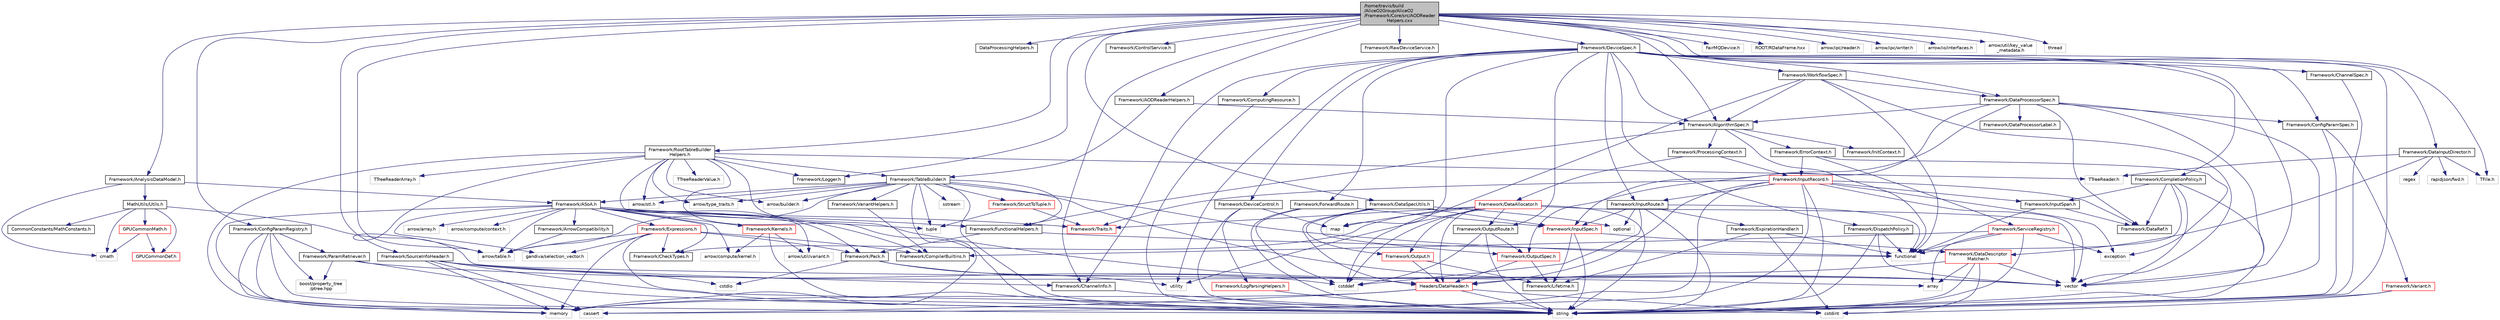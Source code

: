 digraph "/home/travis/build/AliceO2Group/AliceO2/Framework/Core/src/AODReaderHelpers.cxx"
{
 // INTERACTIVE_SVG=YES
  bgcolor="transparent";
  edge [fontname="Helvetica",fontsize="10",labelfontname="Helvetica",labelfontsize="10"];
  node [fontname="Helvetica",fontsize="10",shape=record];
  Node0 [label="/home/travis/build\l/AliceO2Group/AliceO2\l/Framework/Core/src/AODReader\lHelpers.cxx",height=0.2,width=0.4,color="black", fillcolor="grey75", style="filled", fontcolor="black"];
  Node0 -> Node1 [color="midnightblue",fontsize="10",style="solid",fontname="Helvetica"];
  Node1 [label="Framework/AODReaderHelpers.h",height=0.2,width=0.4,color="black",URL="$da/d97/AODReaderHelpers_8h.html"];
  Node1 -> Node2 [color="midnightblue",fontsize="10",style="solid",fontname="Helvetica"];
  Node2 [label="Framework/TableBuilder.h",height=0.2,width=0.4,color="black",URL="$d5/d98/TableBuilder_8h.html"];
  Node2 -> Node3 [color="midnightblue",fontsize="10",style="solid",fontname="Helvetica"];
  Node3 [label="Framework/ASoA.h",height=0.2,width=0.4,color="black",URL="$de/d33/ASoA_8h.html"];
  Node3 -> Node4 [color="midnightblue",fontsize="10",style="solid",fontname="Helvetica"];
  Node4 [label="Framework/Pack.h",height=0.2,width=0.4,color="black",URL="$dd/dce/Pack_8h.html"];
  Node4 -> Node5 [color="midnightblue",fontsize="10",style="solid",fontname="Helvetica"];
  Node5 [label="cstddef",height=0.2,width=0.4,color="grey75"];
  Node4 -> Node6 [color="midnightblue",fontsize="10",style="solid",fontname="Helvetica"];
  Node6 [label="utility",height=0.2,width=0.4,color="grey75"];
  Node4 -> Node7 [color="midnightblue",fontsize="10",style="solid",fontname="Helvetica"];
  Node7 [label="cstdio",height=0.2,width=0.4,color="grey75"];
  Node3 -> Node8 [color="midnightblue",fontsize="10",style="solid",fontname="Helvetica"];
  Node8 [label="Framework/CheckTypes.h",height=0.2,width=0.4,color="black",URL="$d1/d00/CheckTypes_8h.html"];
  Node3 -> Node9 [color="midnightblue",fontsize="10",style="solid",fontname="Helvetica"];
  Node9 [label="Framework/FunctionalHelpers.h",height=0.2,width=0.4,color="black",URL="$de/d9b/FunctionalHelpers_8h.html"];
  Node9 -> Node4 [color="midnightblue",fontsize="10",style="solid",fontname="Helvetica"];
  Node9 -> Node10 [color="midnightblue",fontsize="10",style="solid",fontname="Helvetica"];
  Node10 [label="functional",height=0.2,width=0.4,color="grey75"];
  Node3 -> Node11 [color="midnightblue",fontsize="10",style="solid",fontname="Helvetica"];
  Node11 [label="Framework/CompilerBuiltins.h",height=0.2,width=0.4,color="black",URL="$d9/de8/CompilerBuiltins_8h.html"];
  Node3 -> Node12 [color="midnightblue",fontsize="10",style="solid",fontname="Helvetica"];
  Node12 [label="Framework/Traits.h",height=0.2,width=0.4,color="red",URL="$db/d31/Traits_8h.html"];
  Node3 -> Node14 [color="midnightblue",fontsize="10",style="solid",fontname="Helvetica"];
  Node14 [label="Framework/Expressions.h",height=0.2,width=0.4,color="red",URL="$d0/d91/Expressions_8h.html"];
  Node14 -> Node11 [color="midnightblue",fontsize="10",style="solid",fontname="Helvetica"];
  Node14 -> Node4 [color="midnightblue",fontsize="10",style="solid",fontname="Helvetica"];
  Node14 -> Node8 [color="midnightblue",fontsize="10",style="solid",fontname="Helvetica"];
  Node14 -> Node17 [color="midnightblue",fontsize="10",style="solid",fontname="Helvetica"];
  Node17 [label="arrow/table.h",height=0.2,width=0.4,color="grey75"];
  Node14 -> Node18 [color="midnightblue",fontsize="10",style="solid",fontname="Helvetica"];
  Node18 [label="gandiva/selection_vector.h",height=0.2,width=0.4,color="grey75"];
  Node14 -> Node22 [color="midnightblue",fontsize="10",style="solid",fontname="Helvetica"];
  Node22 [label="string",height=0.2,width=0.4,color="grey75"];
  Node14 -> Node23 [color="midnightblue",fontsize="10",style="solid",fontname="Helvetica"];
  Node23 [label="memory",height=0.2,width=0.4,color="grey75"];
  Node3 -> Node24 [color="midnightblue",fontsize="10",style="solid",fontname="Helvetica"];
  Node24 [label="Framework/Kernels.h",height=0.2,width=0.4,color="red",URL="$d0/d92/Kernels_8h.html"];
  Node24 -> Node25 [color="midnightblue",fontsize="10",style="solid",fontname="Helvetica"];
  Node25 [label="arrow/compute/kernel.h",height=0.2,width=0.4,color="grey75"];
  Node24 -> Node28 [color="midnightblue",fontsize="10",style="solid",fontname="Helvetica"];
  Node28 [label="arrow/util/variant.h",height=0.2,width=0.4,color="grey75"];
  Node24 -> Node22 [color="midnightblue",fontsize="10",style="solid",fontname="Helvetica"];
  Node3 -> Node29 [color="midnightblue",fontsize="10",style="solid",fontname="Helvetica"];
  Node29 [label="Framework/ArrowCompatibility.h",height=0.2,width=0.4,color="black",URL="$d1/dc1/ArrowCompatibility_8h.html"];
  Node29 -> Node17 [color="midnightblue",fontsize="10",style="solid",fontname="Helvetica"];
  Node3 -> Node17 [color="midnightblue",fontsize="10",style="solid",fontname="Helvetica"];
  Node3 -> Node30 [color="midnightblue",fontsize="10",style="solid",fontname="Helvetica"];
  Node30 [label="arrow/array.h",height=0.2,width=0.4,color="grey75"];
  Node3 -> Node28 [color="midnightblue",fontsize="10",style="solid",fontname="Helvetica"];
  Node3 -> Node31 [color="midnightblue",fontsize="10",style="solid",fontname="Helvetica"];
  Node31 [label="arrow/compute/context.h",height=0.2,width=0.4,color="grey75"];
  Node3 -> Node25 [color="midnightblue",fontsize="10",style="solid",fontname="Helvetica"];
  Node3 -> Node18 [color="midnightblue",fontsize="10",style="solid",fontname="Helvetica"];
  Node3 -> Node32 [color="midnightblue",fontsize="10",style="solid",fontname="Helvetica"];
  Node32 [label="cassert",height=0.2,width=0.4,color="grey75"];
  Node2 -> Node33 [color="midnightblue",fontsize="10",style="solid",fontname="Helvetica"];
  Node33 [label="Framework/StructToTuple.h",height=0.2,width=0.4,color="red",URL="$db/d4f/StructToTuple_8h.html"];
  Node33 -> Node12 [color="midnightblue",fontsize="10",style="solid",fontname="Helvetica"];
  Node33 -> Node34 [color="midnightblue",fontsize="10",style="solid",fontname="Helvetica"];
  Node34 [label="tuple",height=0.2,width=0.4,color="grey75"];
  Node2 -> Node9 [color="midnightblue",fontsize="10",style="solid",fontname="Helvetica"];
  Node2 -> Node35 [color="midnightblue",fontsize="10",style="solid",fontname="Helvetica"];
  Node35 [label="Framework/VariantHelpers.h",height=0.2,width=0.4,color="black",URL="$d7/dbe/VariantHelpers_8h.html"];
  Node35 -> Node11 [color="midnightblue",fontsize="10",style="solid",fontname="Helvetica"];
  Node2 -> Node36 [color="midnightblue",fontsize="10",style="solid",fontname="Helvetica"];
  Node36 [label="sstream",height=0.2,width=0.4,color="grey75"];
  Node2 -> Node37 [color="midnightblue",fontsize="10",style="solid",fontname="Helvetica"];
  Node37 [label="arrow/stl.h",height=0.2,width=0.4,color="grey75"];
  Node2 -> Node38 [color="midnightblue",fontsize="10",style="solid",fontname="Helvetica"];
  Node38 [label="arrow/type_traits.h",height=0.2,width=0.4,color="grey75"];
  Node2 -> Node17 [color="midnightblue",fontsize="10",style="solid",fontname="Helvetica"];
  Node2 -> Node39 [color="midnightblue",fontsize="10",style="solid",fontname="Helvetica"];
  Node39 [label="arrow/builder.h",height=0.2,width=0.4,color="grey75"];
  Node2 -> Node10 [color="midnightblue",fontsize="10",style="solid",fontname="Helvetica"];
  Node2 -> Node40 [color="midnightblue",fontsize="10",style="solid",fontname="Helvetica"];
  Node40 [label="vector",height=0.2,width=0.4,color="grey75"];
  Node2 -> Node22 [color="midnightblue",fontsize="10",style="solid",fontname="Helvetica"];
  Node2 -> Node23 [color="midnightblue",fontsize="10",style="solid",fontname="Helvetica"];
  Node2 -> Node34 [color="midnightblue",fontsize="10",style="solid",fontname="Helvetica"];
  Node1 -> Node41 [color="midnightblue",fontsize="10",style="solid",fontname="Helvetica"];
  Node41 [label="Framework/AlgorithmSpec.h",height=0.2,width=0.4,color="black",URL="$d0/d14/AlgorithmSpec_8h.html"];
  Node41 -> Node42 [color="midnightblue",fontsize="10",style="solid",fontname="Helvetica"];
  Node42 [label="Framework/ProcessingContext.h",height=0.2,width=0.4,color="black",URL="$de/d6a/ProcessingContext_8h.html"];
  Node42 -> Node43 [color="midnightblue",fontsize="10",style="solid",fontname="Helvetica"];
  Node43 [label="Framework/InputRecord.h",height=0.2,width=0.4,color="red",URL="$d6/d5c/InputRecord_8h.html"];
  Node43 -> Node44 [color="midnightblue",fontsize="10",style="solid",fontname="Helvetica"];
  Node44 [label="Framework/DataRef.h",height=0.2,width=0.4,color="black",URL="$d5/dfb/DataRef_8h.html"];
  Node43 -> Node106 [color="midnightblue",fontsize="10",style="solid",fontname="Helvetica"];
  Node106 [label="Framework/InputRoute.h",height=0.2,width=0.4,color="black",URL="$d5/d19/InputRoute_8h.html"];
  Node106 -> Node107 [color="midnightblue",fontsize="10",style="solid",fontname="Helvetica"];
  Node107 [label="Framework/ExpirationHandler.h",height=0.2,width=0.4,color="black",URL="$d2/dd9/ExpirationHandler_8h.html"];
  Node107 -> Node83 [color="midnightblue",fontsize="10",style="solid",fontname="Helvetica"];
  Node83 [label="Framework/Lifetime.h",height=0.2,width=0.4,color="black",URL="$dc/dca/Lifetime_8h.html"];
  Node107 -> Node77 [color="midnightblue",fontsize="10",style="solid",fontname="Helvetica"];
  Node77 [label="cstdint",height=0.2,width=0.4,color="grey75"];
  Node107 -> Node10 [color="midnightblue",fontsize="10",style="solid",fontname="Helvetica"];
  Node106 -> Node85 [color="midnightblue",fontsize="10",style="solid",fontname="Helvetica"];
  Node85 [label="Framework/InputSpec.h",height=0.2,width=0.4,color="red",URL="$d5/d3f/InputSpec_8h.html"];
  Node85 -> Node83 [color="midnightblue",fontsize="10",style="solid",fontname="Helvetica"];
  Node85 -> Node86 [color="midnightblue",fontsize="10",style="solid",fontname="Helvetica"];
  Node86 [label="Framework/DataDescriptor\lMatcher.h",height=0.2,width=0.4,color="red",URL="$d3/da3/DataDescriptorMatcher_8h.html"];
  Node86 -> Node76 [color="midnightblue",fontsize="10",style="solid",fontname="Helvetica"];
  Node76 [label="Headers/DataHeader.h",height=0.2,width=0.4,color="red",URL="$dc/dcd/DataHeader_8h.html"];
  Node76 -> Node77 [color="midnightblue",fontsize="10",style="solid",fontname="Helvetica"];
  Node76 -> Node23 [color="midnightblue",fontsize="10",style="solid",fontname="Helvetica"];
  Node76 -> Node32 [color="midnightblue",fontsize="10",style="solid",fontname="Helvetica"];
  Node76 -> Node22 [color="midnightblue",fontsize="10",style="solid",fontname="Helvetica"];
  Node86 -> Node62 [color="midnightblue",fontsize="10",style="solid",fontname="Helvetica"];
  Node62 [label="array",height=0.2,width=0.4,color="grey75"];
  Node86 -> Node77 [color="midnightblue",fontsize="10",style="solid",fontname="Helvetica"];
  Node86 -> Node22 [color="midnightblue",fontsize="10",style="solid",fontname="Helvetica"];
  Node86 -> Node40 [color="midnightblue",fontsize="10",style="solid",fontname="Helvetica"];
  Node85 -> Node22 [color="midnightblue",fontsize="10",style="solid",fontname="Helvetica"];
  Node106 -> Node5 [color="midnightblue",fontsize="10",style="solid",fontname="Helvetica"];
  Node106 -> Node22 [color="midnightblue",fontsize="10",style="solid",fontname="Helvetica"];
  Node106 -> Node10 [color="midnightblue",fontsize="10",style="solid",fontname="Helvetica"];
  Node106 -> Node104 [color="midnightblue",fontsize="10",style="solid",fontname="Helvetica"];
  Node104 [label="optional",height=0.2,width=0.4,color="grey75"];
  Node43 -> Node108 [color="midnightblue",fontsize="10",style="solid",fontname="Helvetica"];
  Node108 [label="Framework/InputSpan.h",height=0.2,width=0.4,color="black",URL="$da/d0f/InputSpan_8h.html"];
  Node108 -> Node44 [color="midnightblue",fontsize="10",style="solid",fontname="Helvetica"];
  Node108 -> Node10 [color="midnightblue",fontsize="10",style="solid",fontname="Helvetica"];
  Node43 -> Node12 [color="midnightblue",fontsize="10",style="solid",fontname="Helvetica"];
  Node43 -> Node76 [color="midnightblue",fontsize="10",style="solid",fontname="Helvetica"];
  Node43 -> Node22 [color="midnightblue",fontsize="10",style="solid",fontname="Helvetica"];
  Node43 -> Node40 [color="midnightblue",fontsize="10",style="solid",fontname="Helvetica"];
  Node43 -> Node32 [color="midnightblue",fontsize="10",style="solid",fontname="Helvetica"];
  Node43 -> Node111 [color="midnightblue",fontsize="10",style="solid",fontname="Helvetica"];
  Node111 [label="exception",height=0.2,width=0.4,color="grey75"];
  Node43 -> Node23 [color="midnightblue",fontsize="10",style="solid",fontname="Helvetica"];
  Node42 -> Node112 [color="midnightblue",fontsize="10",style="solid",fontname="Helvetica"];
  Node112 [label="Framework/DataAllocator.h",height=0.2,width=0.4,color="red",URL="$d1/d28/DataAllocator_8h.html"];
  Node112 -> Node103 [color="midnightblue",fontsize="10",style="solid",fontname="Helvetica"];
  Node103 [label="Framework/Output.h",height=0.2,width=0.4,color="red",URL="$d3/ddf/Output_8h.html"];
  Node103 -> Node76 [color="midnightblue",fontsize="10",style="solid",fontname="Helvetica"];
  Node103 -> Node83 [color="midnightblue",fontsize="10",style="solid",fontname="Helvetica"];
  Node112 -> Node126 [color="midnightblue",fontsize="10",style="solid",fontname="Helvetica"];
  Node126 [label="Framework/OutputRoute.h",height=0.2,width=0.4,color="black",URL="$d6/df4/OutputRoute_8h.html"];
  Node126 -> Node75 [color="midnightblue",fontsize="10",style="solid",fontname="Helvetica"];
  Node75 [label="Framework/OutputSpec.h",height=0.2,width=0.4,color="red",URL="$db/d2d/OutputSpec_8h.html"];
  Node75 -> Node76 [color="midnightblue",fontsize="10",style="solid",fontname="Helvetica"];
  Node75 -> Node83 [color="midnightblue",fontsize="10",style="solid",fontname="Helvetica"];
  Node126 -> Node5 [color="midnightblue",fontsize="10",style="solid",fontname="Helvetica"];
  Node126 -> Node22 [color="midnightblue",fontsize="10",style="solid",fontname="Helvetica"];
  Node112 -> Node12 [color="midnightblue",fontsize="10",style="solid",fontname="Helvetica"];
  Node112 -> Node8 [color="midnightblue",fontsize="10",style="solid",fontname="Helvetica"];
  Node112 -> Node76 [color="midnightblue",fontsize="10",style="solid",fontname="Helvetica"];
  Node112 -> Node40 [color="midnightblue",fontsize="10",style="solid",fontname="Helvetica"];
  Node112 -> Node64 [color="midnightblue",fontsize="10",style="solid",fontname="Helvetica"];
  Node64 [label="map",height=0.2,width=0.4,color="grey75"];
  Node112 -> Node22 [color="midnightblue",fontsize="10",style="solid",fontname="Helvetica"];
  Node112 -> Node6 [color="midnightblue",fontsize="10",style="solid",fontname="Helvetica"];
  Node112 -> Node5 [color="midnightblue",fontsize="10",style="solid",fontname="Helvetica"];
  Node41 -> Node133 [color="midnightblue",fontsize="10",style="solid",fontname="Helvetica"];
  Node133 [label="Framework/ErrorContext.h",height=0.2,width=0.4,color="black",URL="$d7/dad/ErrorContext_8h.html"];
  Node133 -> Node43 [color="midnightblue",fontsize="10",style="solid",fontname="Helvetica"];
  Node133 -> Node134 [color="midnightblue",fontsize="10",style="solid",fontname="Helvetica"];
  Node134 [label="Framework/ServiceRegistry.h",height=0.2,width=0.4,color="red",URL="$d8/d17/ServiceRegistry_8h.html"];
  Node134 -> Node11 [color="midnightblue",fontsize="10",style="solid",fontname="Helvetica"];
  Node134 -> Node62 [color="midnightblue",fontsize="10",style="solid",fontname="Helvetica"];
  Node134 -> Node111 [color="midnightblue",fontsize="10",style="solid",fontname="Helvetica"];
  Node134 -> Node10 [color="midnightblue",fontsize="10",style="solid",fontname="Helvetica"];
  Node134 -> Node22 [color="midnightblue",fontsize="10",style="solid",fontname="Helvetica"];
  Node133 -> Node111 [color="midnightblue",fontsize="10",style="solid",fontname="Helvetica"];
  Node41 -> Node137 [color="midnightblue",fontsize="10",style="solid",fontname="Helvetica"];
  Node137 [label="Framework/InitContext.h",height=0.2,width=0.4,color="black",URL="$d4/d2b/InitContext_8h.html"];
  Node41 -> Node9 [color="midnightblue",fontsize="10",style="solid",fontname="Helvetica"];
  Node41 -> Node10 [color="midnightblue",fontsize="10",style="solid",fontname="Helvetica"];
  Node0 -> Node138 [color="midnightblue",fontsize="10",style="solid",fontname="Helvetica"];
  Node138 [label="Framework/AnalysisDataModel.h",height=0.2,width=0.4,color="black",URL="$d2/d8c/AnalysisDataModel_8h.html"];
  Node138 -> Node3 [color="midnightblue",fontsize="10",style="solid",fontname="Helvetica"];
  Node138 -> Node139 [color="midnightblue",fontsize="10",style="solid",fontname="Helvetica"];
  Node139 [label="MathUtils/Utils.h",height=0.2,width=0.4,color="black",URL="$d9/d52/Common_2MathUtils_2include_2MathUtils_2Utils_8h.html"];
  Node139 -> Node62 [color="midnightblue",fontsize="10",style="solid",fontname="Helvetica"];
  Node139 -> Node140 [color="midnightblue",fontsize="10",style="solid",fontname="Helvetica"];
  Node140 [label="cmath",height=0.2,width=0.4,color="grey75"];
  Node139 -> Node141 [color="midnightblue",fontsize="10",style="solid",fontname="Helvetica"];
  Node141 [label="GPUCommonDef.h",height=0.2,width=0.4,color="red",URL="$df/d21/GPUCommonDef_8h.html"];
  Node139 -> Node144 [color="midnightblue",fontsize="10",style="solid",fontname="Helvetica"];
  Node144 [label="GPUCommonMath.h",height=0.2,width=0.4,color="red",URL="$d6/da2/GPUCommonMath_8h.html"];
  Node144 -> Node141 [color="midnightblue",fontsize="10",style="solid",fontname="Helvetica"];
  Node144 -> Node140 [color="midnightblue",fontsize="10",style="solid",fontname="Helvetica"];
  Node139 -> Node145 [color="midnightblue",fontsize="10",style="solid",fontname="Helvetica"];
  Node145 [label="CommonConstants/MathConstants.h",height=0.2,width=0.4,color="black",URL="$d6/d84/MathConstants_8h.html",tooltip="useful math constants "];
  Node138 -> Node140 [color="midnightblue",fontsize="10",style="solid",fontname="Helvetica"];
  Node0 -> Node146 [color="midnightblue",fontsize="10",style="solid",fontname="Helvetica"];
  Node146 [label="DataProcessingHelpers.h",height=0.2,width=0.4,color="black",URL="$d2/d94/DataProcessingHelpers_8h.html"];
  Node0 -> Node147 [color="midnightblue",fontsize="10",style="solid",fontname="Helvetica"];
  Node147 [label="Framework/RootTableBuilder\lHelpers.h",height=0.2,width=0.4,color="black",URL="$d9/dd5/RootTableBuilderHelpers_8h.html"];
  Node147 -> Node2 [color="midnightblue",fontsize="10",style="solid",fontname="Helvetica"];
  Node147 -> Node148 [color="midnightblue",fontsize="10",style="solid",fontname="Helvetica"];
  Node148 [label="Framework/Logger.h",height=0.2,width=0.4,color="black",URL="$dd/da4/Logger_8h.html"];
  Node147 -> Node37 [color="midnightblue",fontsize="10",style="solid",fontname="Helvetica"];
  Node147 -> Node38 [color="midnightblue",fontsize="10",style="solid",fontname="Helvetica"];
  Node147 -> Node17 [color="midnightblue",fontsize="10",style="solid",fontname="Helvetica"];
  Node147 -> Node39 [color="midnightblue",fontsize="10",style="solid",fontname="Helvetica"];
  Node147 -> Node131 [color="midnightblue",fontsize="10",style="solid",fontname="Helvetica"];
  Node131 [label="TTreeReader.h",height=0.2,width=0.4,color="grey75"];
  Node147 -> Node132 [color="midnightblue",fontsize="10",style="solid",fontname="Helvetica"];
  Node132 [label="TTreeReaderValue.h",height=0.2,width=0.4,color="grey75"];
  Node147 -> Node149 [color="midnightblue",fontsize="10",style="solid",fontname="Helvetica"];
  Node149 [label="TTreeReaderArray.h",height=0.2,width=0.4,color="grey75"];
  Node147 -> Node40 [color="midnightblue",fontsize="10",style="solid",fontname="Helvetica"];
  Node147 -> Node22 [color="midnightblue",fontsize="10",style="solid",fontname="Helvetica"];
  Node147 -> Node23 [color="midnightblue",fontsize="10",style="solid",fontname="Helvetica"];
  Node147 -> Node34 [color="midnightblue",fontsize="10",style="solid",fontname="Helvetica"];
  Node0 -> Node41 [color="midnightblue",fontsize="10",style="solid",fontname="Helvetica"];
  Node0 -> Node150 [color="midnightblue",fontsize="10",style="solid",fontname="Helvetica"];
  Node150 [label="Framework/ConfigParamRegistry.h",height=0.2,width=0.4,color="black",URL="$de/dc6/ConfigParamRegistry_8h.html"];
  Node150 -> Node151 [color="midnightblue",fontsize="10",style="solid",fontname="Helvetica"];
  Node151 [label="Framework/ParamRetriever.h",height=0.2,width=0.4,color="black",URL="$df/d72/ParamRetriever_8h.html"];
  Node151 -> Node152 [color="midnightblue",fontsize="10",style="solid",fontname="Helvetica"];
  Node152 [label="boost/property_tree\l/ptree.hpp",height=0.2,width=0.4,color="grey75"];
  Node151 -> Node22 [color="midnightblue",fontsize="10",style="solid",fontname="Helvetica"];
  Node151 -> Node40 [color="midnightblue",fontsize="10",style="solid",fontname="Helvetica"];
  Node150 -> Node152 [color="midnightblue",fontsize="10",style="solid",fontname="Helvetica"];
  Node150 -> Node23 [color="midnightblue",fontsize="10",style="solid",fontname="Helvetica"];
  Node150 -> Node22 [color="midnightblue",fontsize="10",style="solid",fontname="Helvetica"];
  Node150 -> Node32 [color="midnightblue",fontsize="10",style="solid",fontname="Helvetica"];
  Node0 -> Node153 [color="midnightblue",fontsize="10",style="solid",fontname="Helvetica"];
  Node153 [label="Framework/ControlService.h",height=0.2,width=0.4,color="black",URL="$d2/d43/ControlService_8h.html"];
  Node0 -> Node154 [color="midnightblue",fontsize="10",style="solid",fontname="Helvetica"];
  Node154 [label="Framework/DeviceSpec.h",height=0.2,width=0.4,color="black",URL="$df/de8/DeviceSpec_8h.html"];
  Node154 -> Node155 [color="midnightblue",fontsize="10",style="solid",fontname="Helvetica"];
  Node155 [label="Framework/WorkflowSpec.h",height=0.2,width=0.4,color="black",URL="$df/da1/WorkflowSpec_8h.html"];
  Node155 -> Node156 [color="midnightblue",fontsize="10",style="solid",fontname="Helvetica"];
  Node156 [label="Framework/DataProcessorSpec.h",height=0.2,width=0.4,color="black",URL="$d0/df4/DataProcessorSpec_8h.html"];
  Node156 -> Node41 [color="midnightblue",fontsize="10",style="solid",fontname="Helvetica"];
  Node156 -> Node157 [color="midnightblue",fontsize="10",style="solid",fontname="Helvetica"];
  Node157 [label="Framework/ConfigParamSpec.h",height=0.2,width=0.4,color="black",URL="$d0/d1c/ConfigParamSpec_8h.html"];
  Node157 -> Node158 [color="midnightblue",fontsize="10",style="solid",fontname="Helvetica"];
  Node158 [label="Framework/Variant.h",height=0.2,width=0.4,color="red",URL="$de/d56/Variant_8h.html"];
  Node158 -> Node77 [color="midnightblue",fontsize="10",style="solid",fontname="Helvetica"];
  Node158 -> Node22 [color="midnightblue",fontsize="10",style="solid",fontname="Helvetica"];
  Node157 -> Node22 [color="midnightblue",fontsize="10",style="solid",fontname="Helvetica"];
  Node156 -> Node162 [color="midnightblue",fontsize="10",style="solid",fontname="Helvetica"];
  Node162 [label="Framework/DataProcessorLabel.h",height=0.2,width=0.4,color="black",URL="$d1/df2/DataProcessorLabel_8h.html"];
  Node156 -> Node44 [color="midnightblue",fontsize="10",style="solid",fontname="Helvetica"];
  Node156 -> Node85 [color="midnightblue",fontsize="10",style="solid",fontname="Helvetica"];
  Node156 -> Node75 [color="midnightblue",fontsize="10",style="solid",fontname="Helvetica"];
  Node156 -> Node22 [color="midnightblue",fontsize="10",style="solid",fontname="Helvetica"];
  Node156 -> Node40 [color="midnightblue",fontsize="10",style="solid",fontname="Helvetica"];
  Node155 -> Node41 [color="midnightblue",fontsize="10",style="solid",fontname="Helvetica"];
  Node155 -> Node40 [color="midnightblue",fontsize="10",style="solid",fontname="Helvetica"];
  Node155 -> Node10 [color="midnightblue",fontsize="10",style="solid",fontname="Helvetica"];
  Node155 -> Node5 [color="midnightblue",fontsize="10",style="solid",fontname="Helvetica"];
  Node154 -> Node163 [color="midnightblue",fontsize="10",style="solid",fontname="Helvetica"];
  Node163 [label="Framework/ComputingResource.h",height=0.2,width=0.4,color="black",URL="$d8/d62/ComputingResource_8h.html"];
  Node163 -> Node22 [color="midnightblue",fontsize="10",style="solid",fontname="Helvetica"];
  Node154 -> Node156 [color="midnightblue",fontsize="10",style="solid",fontname="Helvetica"];
  Node154 -> Node164 [color="midnightblue",fontsize="10",style="solid",fontname="Helvetica"];
  Node164 [label="Framework/ChannelSpec.h",height=0.2,width=0.4,color="black",URL="$d6/d72/ChannelSpec_8h.html"];
  Node164 -> Node22 [color="midnightblue",fontsize="10",style="solid",fontname="Helvetica"];
  Node154 -> Node165 [color="midnightblue",fontsize="10",style="solid",fontname="Helvetica"];
  Node165 [label="Framework/ChannelInfo.h",height=0.2,width=0.4,color="black",URL="$dd/de5/ChannelInfo_8h.html"];
  Node165 -> Node22 [color="midnightblue",fontsize="10",style="solid",fontname="Helvetica"];
  Node154 -> Node166 [color="midnightblue",fontsize="10",style="solid",fontname="Helvetica"];
  Node166 [label="Framework/DeviceControl.h",height=0.2,width=0.4,color="black",URL="$d2/d2c/DeviceControl_8h.html"];
  Node166 -> Node64 [color="midnightblue",fontsize="10",style="solid",fontname="Helvetica"];
  Node166 -> Node22 [color="midnightblue",fontsize="10",style="solid",fontname="Helvetica"];
  Node166 -> Node167 [color="midnightblue",fontsize="10",style="solid",fontname="Helvetica"];
  Node167 [label="Framework/LogParsingHelpers.h",height=0.2,width=0.4,color="red",URL="$d8/d4a/LogParsingHelpers_8h.html"];
  Node167 -> Node22 [color="midnightblue",fontsize="10",style="solid",fontname="Helvetica"];
  Node154 -> Node41 [color="midnightblue",fontsize="10",style="solid",fontname="Helvetica"];
  Node154 -> Node157 [color="midnightblue",fontsize="10",style="solid",fontname="Helvetica"];
  Node154 -> Node168 [color="midnightblue",fontsize="10",style="solid",fontname="Helvetica"];
  Node168 [label="Framework/ForwardRoute.h",height=0.2,width=0.4,color="black",URL="$d7/d12/ForwardRoute_8h.html"];
  Node168 -> Node85 [color="midnightblue",fontsize="10",style="solid",fontname="Helvetica"];
  Node168 -> Node5 [color="midnightblue",fontsize="10",style="solid",fontname="Helvetica"];
  Node168 -> Node22 [color="midnightblue",fontsize="10",style="solid",fontname="Helvetica"];
  Node154 -> Node106 [color="midnightblue",fontsize="10",style="solid",fontname="Helvetica"];
  Node154 -> Node126 [color="midnightblue",fontsize="10",style="solid",fontname="Helvetica"];
  Node154 -> Node169 [color="midnightblue",fontsize="10",style="solid",fontname="Helvetica"];
  Node169 [label="Framework/CompletionPolicy.h",height=0.2,width=0.4,color="black",URL="$df/dd6/CompletionPolicy_8h.html"];
  Node169 -> Node44 [color="midnightblue",fontsize="10",style="solid",fontname="Helvetica"];
  Node169 -> Node108 [color="midnightblue",fontsize="10",style="solid",fontname="Helvetica"];
  Node169 -> Node10 [color="midnightblue",fontsize="10",style="solid",fontname="Helvetica"];
  Node169 -> Node22 [color="midnightblue",fontsize="10",style="solid",fontname="Helvetica"];
  Node169 -> Node40 [color="midnightblue",fontsize="10",style="solid",fontname="Helvetica"];
  Node154 -> Node118 [color="midnightblue",fontsize="10",style="solid",fontname="Helvetica"];
  Node118 [label="Framework/DispatchPolicy.h",height=0.2,width=0.4,color="black",URL="$da/de6/DispatchPolicy_8h.html"];
  Node118 -> Node10 [color="midnightblue",fontsize="10",style="solid",fontname="Helvetica"];
  Node118 -> Node22 [color="midnightblue",fontsize="10",style="solid",fontname="Helvetica"];
  Node118 -> Node40 [color="midnightblue",fontsize="10",style="solid",fontname="Helvetica"];
  Node154 -> Node40 [color="midnightblue",fontsize="10",style="solid",fontname="Helvetica"];
  Node154 -> Node22 [color="midnightblue",fontsize="10",style="solid",fontname="Helvetica"];
  Node154 -> Node64 [color="midnightblue",fontsize="10",style="solid",fontname="Helvetica"];
  Node154 -> Node6 [color="midnightblue",fontsize="10",style="solid",fontname="Helvetica"];
  Node0 -> Node170 [color="midnightblue",fontsize="10",style="solid",fontname="Helvetica"];
  Node170 [label="Framework/RawDeviceService.h",height=0.2,width=0.4,color="black",URL="$d9/d66/RawDeviceService_8h.html"];
  Node0 -> Node74 [color="midnightblue",fontsize="10",style="solid",fontname="Helvetica"];
  Node74 [label="Framework/DataSpecUtils.h",height=0.2,width=0.4,color="black",URL="$d6/d68/DataSpecUtils_8h.html"];
  Node74 -> Node75 [color="midnightblue",fontsize="10",style="solid",fontname="Helvetica"];
  Node74 -> Node85 [color="midnightblue",fontsize="10",style="solid",fontname="Helvetica"];
  Node74 -> Node76 [color="midnightblue",fontsize="10",style="solid",fontname="Helvetica"];
  Node74 -> Node103 [color="midnightblue",fontsize="10",style="solid",fontname="Helvetica"];
  Node74 -> Node104 [color="midnightblue",fontsize="10",style="solid",fontname="Helvetica"];
  Node0 -> Node171 [color="midnightblue",fontsize="10",style="solid",fontname="Helvetica"];
  Node171 [label="Framework/DataInputDirector.h",height=0.2,width=0.4,color="black",URL="$d0/d9c/DataInputDirector_8h.html"];
  Node171 -> Node130 [color="midnightblue",fontsize="10",style="solid",fontname="Helvetica"];
  Node130 [label="TFile.h",height=0.2,width=0.4,color="grey75"];
  Node171 -> Node131 [color="midnightblue",fontsize="10",style="solid",fontname="Helvetica"];
  Node171 -> Node86 [color="midnightblue",fontsize="10",style="solid",fontname="Helvetica"];
  Node171 -> Node172 [color="midnightblue",fontsize="10",style="solid",fontname="Helvetica"];
  Node172 [label="regex",height=0.2,width=0.4,color="grey75"];
  Node171 -> Node173 [color="midnightblue",fontsize="10",style="solid",fontname="Helvetica"];
  Node173 [label="rapidjson/fwd.h",height=0.2,width=0.4,color="grey75"];
  Node0 -> Node174 [color="midnightblue",fontsize="10",style="solid",fontname="Helvetica"];
  Node174 [label="Framework/SourceInfoHeader.h",height=0.2,width=0.4,color="black",URL="$db/d11/SourceInfoHeader_8h.html"];
  Node174 -> Node76 [color="midnightblue",fontsize="10",style="solid",fontname="Helvetica"];
  Node174 -> Node165 [color="midnightblue",fontsize="10",style="solid",fontname="Helvetica"];
  Node174 -> Node77 [color="midnightblue",fontsize="10",style="solid",fontname="Helvetica"];
  Node174 -> Node7 [color="midnightblue",fontsize="10",style="solid",fontname="Helvetica"];
  Node174 -> Node23 [color="midnightblue",fontsize="10",style="solid",fontname="Helvetica"];
  Node174 -> Node32 [color="midnightblue",fontsize="10",style="solid",fontname="Helvetica"];
  Node0 -> Node165 [color="midnightblue",fontsize="10",style="solid",fontname="Helvetica"];
  Node0 -> Node148 [color="midnightblue",fontsize="10",style="solid",fontname="Helvetica"];
  Node0 -> Node175 [color="midnightblue",fontsize="10",style="solid",fontname="Helvetica"];
  Node175 [label="FairMQDevice.h",height=0.2,width=0.4,color="grey75"];
  Node0 -> Node176 [color="midnightblue",fontsize="10",style="solid",fontname="Helvetica"];
  Node176 [label="ROOT/RDataFrame.hxx",height=0.2,width=0.4,color="grey75"];
  Node0 -> Node130 [color="midnightblue",fontsize="10",style="solid",fontname="Helvetica"];
  Node0 -> Node177 [color="midnightblue",fontsize="10",style="solid",fontname="Helvetica"];
  Node177 [label="arrow/ipc/reader.h",height=0.2,width=0.4,color="grey75"];
  Node0 -> Node178 [color="midnightblue",fontsize="10",style="solid",fontname="Helvetica"];
  Node178 [label="arrow/ipc/writer.h",height=0.2,width=0.4,color="grey75"];
  Node0 -> Node179 [color="midnightblue",fontsize="10",style="solid",fontname="Helvetica"];
  Node179 [label="arrow/io/interfaces.h",height=0.2,width=0.4,color="grey75"];
  Node0 -> Node17 [color="midnightblue",fontsize="10",style="solid",fontname="Helvetica"];
  Node0 -> Node180 [color="midnightblue",fontsize="10",style="solid",fontname="Helvetica"];
  Node180 [label="arrow/util/key_value\l_metadata.h",height=0.2,width=0.4,color="grey75"];
  Node0 -> Node181 [color="midnightblue",fontsize="10",style="solid",fontname="Helvetica"];
  Node181 [label="thread",height=0.2,width=0.4,color="grey75"];
}
